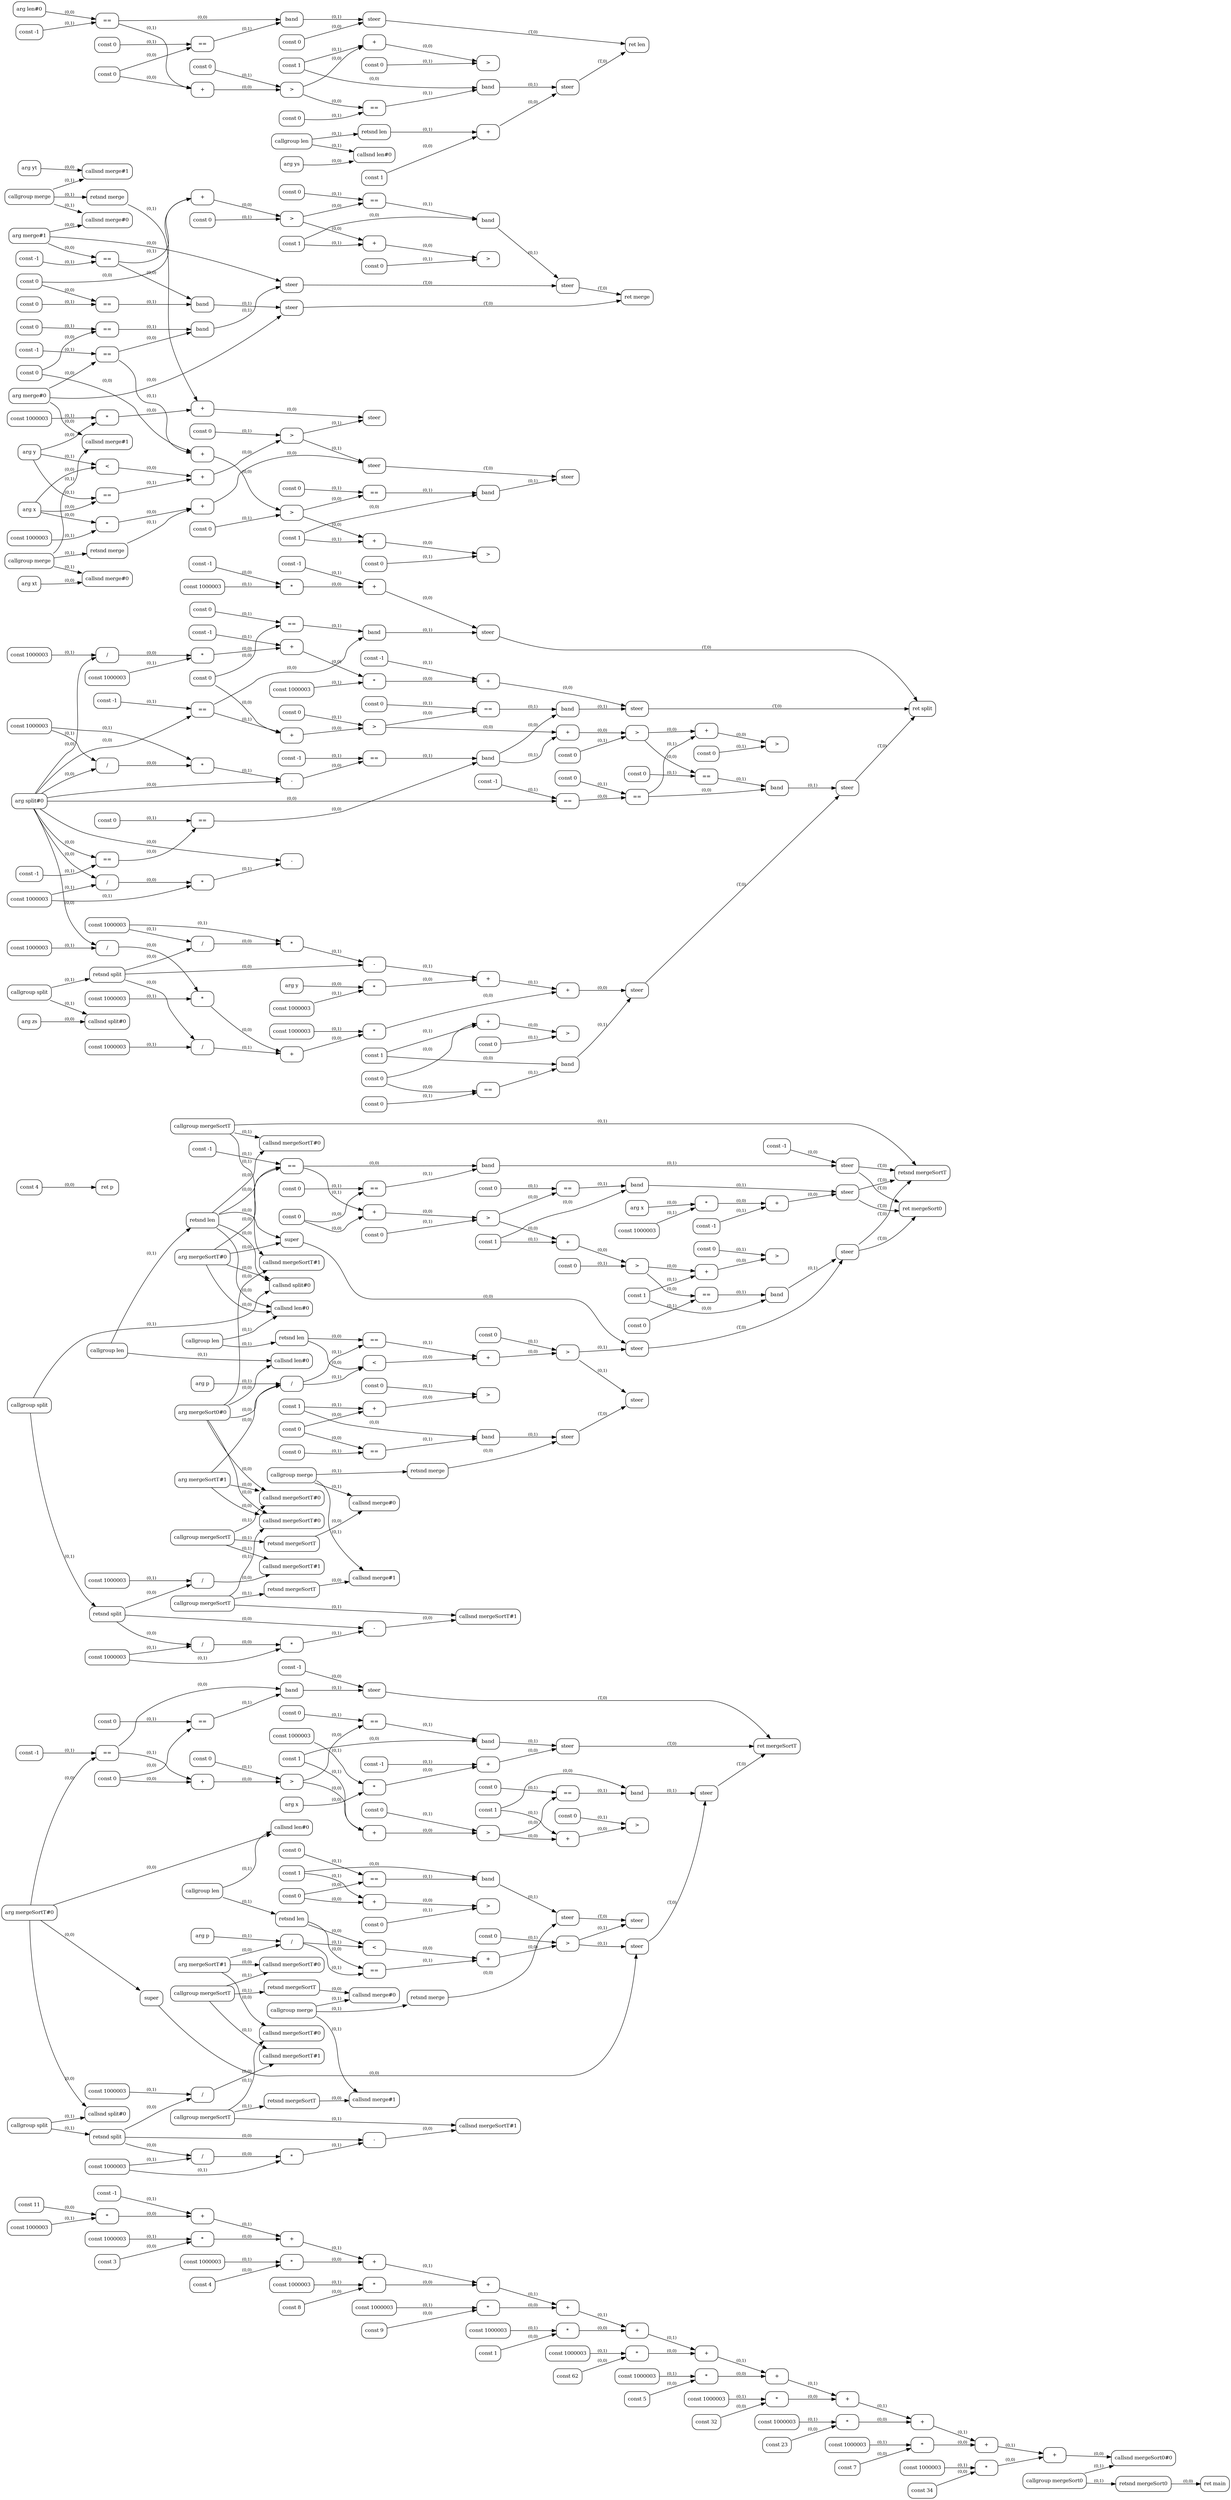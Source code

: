 digraph G {
  rankdir=LR;
  node [shape=box, style=rounded, fontsize=12];
  n0 [label="const -1"];
  n1 [label="const 34"];
  n2 [label="const 7"];
  n3 [label="const 23"];
  n4 [label="const 32"];
  n5 [label="const 5"];
  n6 [label="const 62"];
  n7 [label="const 1"];
  n8 [label="const 9"];
  n9 [label="const 8"];
  n10 [label="const 4"];
  n11 [label="const 3"];
  n12 [label="const 11"];
  n13 [label="const 1000003"];
  n14 [label="*"];
  n15 [label="+"];
  n16 [label="const 1000003"];
  n17 [label="*"];
  n18 [label="+"];
  n19 [label="const 1000003"];
  n20 [label="*"];
  n21 [label="+"];
  n22 [label="const 1000003"];
  n23 [label="*"];
  n24 [label="+"];
  n25 [label="const 1000003"];
  n26 [label="*"];
  n27 [label="+"];
  n28 [label="const 1000003"];
  n29 [label="*"];
  n30 [label="+"];
  n31 [label="const 1000003"];
  n32 [label="*"];
  n33 [label="+"];
  n34 [label="const 1000003"];
  n35 [label="*"];
  n36 [label="+"];
  n37 [label="const 1000003"];
  n38 [label="*"];
  n39 [label="+"];
  n40 [label="const 1000003"];
  n41 [label="*"];
  n42 [label="+"];
  n43 [label="const 1000003"];
  n44 [label="*"];
  n45 [label="+"];
  n46 [label="const 1000003"];
  n47 [label="*"];
  n48 [label="+"];
  n49 [label="callgroup mergeSort0"];
  n50 [label="callsnd mergeSort0#0"];
  n51 [label="retsnd mergeSort0"];
  n52 [label="ret main"];
  n53 [label="arg mergeSortT#0"];
  n54 [label="arg mergeSortT#1"];
  n55 [label="const 0"];
  n56 [label="const -1"];
  n57 [label="=="];
  n58 [label="const 0"];
  n59 [label="=="];
  n60 [label="band"];
  n61 [label="const -1"];
  n62 [label="steer"];
  n63 [label="+"];
  n64 [label="const 0"];
  n65 [label=">"];
  n66 [label="const 1"];
  n67 [label="const 0"];
  n68 [label="=="];
  n69 [label="band"];
  n70 [label="const -1"];
  n71 [label="arg x"];
  n72 [label="const 1000003"];
  n73 [label="*"];
  n74 [label="+"];
  n75 [label="steer"];
  n76 [label="+"];
  n77 [label="const 0"];
  n78 [label=">"];
  n79 [label="const 1"];
  n80 [label="const 0"];
  n81 [label="=="];
  n82 [label="band"];
  n83 [label="callgroup len"];
  n84 [label="callsnd len#0"];
  n85 [label="retsnd len"];
  n86 [label="arg p"];
  n87 [label="/"];
  n88 [label="<"];
  n89 [label="=="];
  n90 [label="+"];
  n91 [label="const 0"];
  n92 [label=">"];
  n93 [label="super"];
  n94 [label="callgroup split"];
  n95 [label="callsnd split#0"];
  n96 [label="retsnd split"];
  n97 [label="const 0"];
  n98 [label="const 1000003"];
  n99 [label="/"];
  n100 [label="const 1000003"];
  n101 [label="/"];
  n102 [label="*"];
  n103 [label="-"];
  n104 [label="const 1"];
  n105 [label="const 0"];
  n106 [label="=="];
  n107 [label="band"];
  n108 [label="callgroup mergeSortT"];
  n109 [label="callsnd mergeSortT#0"];
  n110 [label="callsnd mergeSortT#1"];
  n111 [label="retsnd mergeSortT"];
  n112 [label="callgroup mergeSortT"];
  n113 [label="callsnd mergeSortT#0"];
  n114 [label="callsnd mergeSortT#1"];
  n115 [label="retsnd mergeSortT"];
  n116 [label="callgroup merge"];
  n117 [label="callsnd merge#0"];
  n118 [label="callsnd merge#1"];
  n119 [label="retsnd merge"];
  n120 [label="steer"];
  n121 [label="+"];
  n122 [label="const 0"];
  n123 [label=">"];
  n124 [label="steer"];
  n125 [label="steer"];
  n126 [label="steer"];
  n127 [label="+"];
  n128 [label="const 0"];
  n129 [label=">"];
  n130 [label="ret mergeSortT"];
  n131 [label="arg mergeSort0#0"];
  n132 [label="callgroup len"];
  n133 [label="callsnd len#0"];
  n134 [label="retsnd len"];
  n135 [label="callgroup mergeSortT"];
  n136 [label="callsnd mergeSortT#0"];
  n137 [label="callsnd mergeSortT#1"];
  n138 [label="retsnd mergeSortT"];
  n139 [label="arg mergeSortT#0"];
  n140 [label="arg mergeSortT#1"];
  n141 [label="const 0"];
  n142 [label="const -1"];
  n143 [label="=="];
  n144 [label="const 0"];
  n145 [label="=="];
  n146 [label="band"];
  n147 [label="const -1"];
  n148 [label="steer"];
  n149 [label="+"];
  n150 [label="const 0"];
  n151 [label=">"];
  n152 [label="const 1"];
  n153 [label="const 0"];
  n154 [label="=="];
  n155 [label="band"];
  n156 [label="const -1"];
  n157 [label="arg x"];
  n158 [label="const 1000003"];
  n159 [label="*"];
  n160 [label="+"];
  n161 [label="steer"];
  n162 [label="+"];
  n163 [label="const 0"];
  n164 [label=">"];
  n165 [label="const 1"];
  n166 [label="const 0"];
  n167 [label="=="];
  n168 [label="band"];
  n169 [label="callgroup len"];
  n170 [label="callsnd len#0"];
  n171 [label="retsnd len"];
  n172 [label="arg p"];
  n173 [label="/"];
  n174 [label="<"];
  n175 [label="=="];
  n176 [label="+"];
  n177 [label="const 0"];
  n178 [label=">"];
  n179 [label="super"];
  n180 [label="callgroup split"];
  n181 [label="callsnd split#0"];
  n182 [label="retsnd split"];
  n183 [label="const 0"];
  n184 [label="const 1000003"];
  n185 [label="/"];
  n186 [label="const 1000003"];
  n187 [label="/"];
  n188 [label="*"];
  n189 [label="-"];
  n190 [label="const 1"];
  n191 [label="const 0"];
  n192 [label="=="];
  n193 [label="band"];
  n194 [label="callgroup mergeSortT"];
  n195 [label="callsnd mergeSortT#0"];
  n196 [label="callsnd mergeSortT#1"];
  n197 [label="retsnd mergeSortT"];
  n198 [label="callgroup mergeSortT"];
  n199 [label="callsnd mergeSortT#0"];
  n200 [label="callsnd mergeSortT#1"];
  n201 [label="retsnd mergeSortT"];
  n202 [label="callgroup merge"];
  n203 [label="callsnd merge#0"];
  n204 [label="callsnd merge#1"];
  n205 [label="retsnd merge"];
  n206 [label="steer"];
  n207 [label="+"];
  n208 [label="const 0"];
  n209 [label=">"];
  n210 [label="steer"];
  n211 [label="steer"];
  n212 [label="steer"];
  n213 [label="+"];
  n214 [label="const 0"];
  n215 [label=">"];
  n216 [label="ret mergeSort0"];
  n217 [label="const 4"];
  n218 [label="ret p"];
  n219 [label="arg split#0"];
  n220 [label="const 0"];
  n221 [label="const -1"];
  n222 [label="=="];
  n223 [label="const 0"];
  n224 [label="=="];
  n225 [label="band"];
  n226 [label="const -1"];
  n227 [label="const -1"];
  n228 [label="const 1000003"];
  n229 [label="*"];
  n230 [label="+"];
  n231 [label="steer"];
  n232 [label="+"];
  n233 [label="const 0"];
  n234 [label=">"];
  n235 [label="const -1"];
  n236 [label="=="];
  n237 [label="const 0"];
  n238 [label="=="];
  n239 [label="const 1000003"];
  n240 [label="/"];
  n241 [label="*"];
  n242 [label="-"];
  n243 [label="const -1"];
  n244 [label="=="];
  n245 [label="band"];
  n246 [label="const 1000003"];
  n247 [label="/"];
  n248 [label="const 0"];
  n249 [label="=="];
  n250 [label="band"];
  n251 [label="const -1"];
  n252 [label="const 1000003"];
  n253 [label="*"];
  n254 [label="+"];
  n255 [label="const -1"];
  n256 [label="const 1000003"];
  n257 [label="*"];
  n258 [label="+"];
  n259 [label="steer"];
  n260 [label="+"];
  n261 [label="const 0"];
  n262 [label=">"];
  n263 [label="const -1"];
  n264 [label="=="];
  n265 [label="const 0"];
  n266 [label="=="];
  n267 [label="const 1000003"];
  n268 [label="/"];
  n269 [label="const 1000003"];
  n270 [label="/"];
  n271 [label="*"];
  n272 [label="-"];
  n273 [label="const 0"];
  n274 [label="=="];
  n275 [label="band"];
  n276 [label="arg zs"];
  n277 [label="callgroup split"];
  n278 [label="callsnd split#0"];
  n279 [label="retsnd split"];
  n280 [label="const 0"];
  n281 [label="const 1000003"];
  n282 [label="/"];
  n283 [label="const 1000003"];
  n284 [label="/"];
  n285 [label="*"];
  n286 [label="-"];
  n287 [label="const 1"];
  n288 [label="const 0"];
  n289 [label="=="];
  n290 [label="band"];
  n291 [label="const 1000003"];
  n292 [label="*"];
  n293 [label="+"];
  n294 [label="arg y"];
  n295 [label="const 1000003"];
  n296 [label="*"];
  n297 [label="+"];
  n298 [label="const 1000003"];
  n299 [label="*"];
  n300 [label="+"];
  n301 [label="steer"];
  n302 [label="+"];
  n303 [label="const 0"];
  n304 [label=">"];
  n305 [label="steer"];
  n306 [label="+"];
  n307 [label="const 0"];
  n308 [label=">"];
  n309 [label="ret split"];
  n310 [label="arg merge#0"];
  n311 [label="arg merge#1"];
  n312 [label="const 0"];
  n313 [label="const -1"];
  n314 [label="=="];
  n315 [label="const 0"];
  n316 [label="=="];
  n317 [label="band"];
  n318 [label="steer"];
  n319 [label="+"];
  n320 [label="const 0"];
  n321 [label=">"];
  n322 [label="const 1"];
  n323 [label="const 0"];
  n324 [label="=="];
  n325 [label="band"];
  n326 [label="const 0"];
  n327 [label="const -1"];
  n328 [label="=="];
  n329 [label="const 0"];
  n330 [label="=="];
  n331 [label="band"];
  n332 [label="steer"];
  n333 [label="+"];
  n334 [label="const 0"];
  n335 [label=">"];
  n336 [label="const 1"];
  n337 [label="const 0"];
  n338 [label="=="];
  n339 [label="band"];
  n340 [label="arg x"];
  n341 [label="arg y"];
  n342 [label="<"];
  n343 [label="=="];
  n344 [label="+"];
  n345 [label="const 0"];
  n346 [label=">"];
  n347 [label="arg xt"];
  n348 [label="callgroup merge"];
  n349 [label="callsnd merge#0"];
  n350 [label="callsnd merge#1"];
  n351 [label="retsnd merge"];
  n352 [label="const 1000003"];
  n353 [label="*"];
  n354 [label="+"];
  n355 [label="arg yt"];
  n356 [label="callgroup merge"];
  n357 [label="callsnd merge#0"];
  n358 [label="callsnd merge#1"];
  n359 [label="retsnd merge"];
  n360 [label="const 1000003"];
  n361 [label="*"];
  n362 [label="+"];
  n363 [label="steer"];
  n364 [label="steer"];
  n365 [label="steer"];
  n366 [label="+"];
  n367 [label="const 0"];
  n368 [label=">"];
  n369 [label="steer"];
  n370 [label="+"];
  n371 [label="const 0"];
  n372 [label=">"];
  n373 [label="ret merge"];
  n374 [label="arg len#0"];
  n375 [label="const 0"];
  n376 [label="const -1"];
  n377 [label="=="];
  n378 [label="const 0"];
  n379 [label="=="];
  n380 [label="band"];
  n381 [label="const 0"];
  n382 [label="steer"];
  n383 [label="+"];
  n384 [label="const 0"];
  n385 [label=">"];
  n386 [label="const 1"];
  n387 [label="const 0"];
  n388 [label="=="];
  n389 [label="band"];
  n390 [label="const 1"];
  n391 [label="arg ys"];
  n392 [label="callgroup len"];
  n393 [label="callsnd len#0"];
  n394 [label="retsnd len"];
  n395 [label="+"];
  n396 [label="steer"];
  n397 [label="+"];
  n398 [label="const 0"];
  n399 [label=">"];
  n400 [label="ret len"];
  n12 -> n14 [label="(0,0)", fontsize=10];
  n13 -> n14 [label="(0,1)", fontsize=10];
  n14 -> n15 [label="(0,0)", fontsize=10];
  n0 -> n15 [label="(0,1)", fontsize=10];
  n11 -> n17 [label="(0,0)", fontsize=10];
  n16 -> n17 [label="(0,1)", fontsize=10];
  n17 -> n18 [label="(0,0)", fontsize=10];
  n15 -> n18 [label="(0,1)", fontsize=10];
  n10 -> n20 [label="(0,0)", fontsize=10];
  n19 -> n20 [label="(0,1)", fontsize=10];
  n20 -> n21 [label="(0,0)", fontsize=10];
  n18 -> n21 [label="(0,1)", fontsize=10];
  n9 -> n23 [label="(0,0)", fontsize=10];
  n22 -> n23 [label="(0,1)", fontsize=10];
  n23 -> n24 [label="(0,0)", fontsize=10];
  n21 -> n24 [label="(0,1)", fontsize=10];
  n8 -> n26 [label="(0,0)", fontsize=10];
  n25 -> n26 [label="(0,1)", fontsize=10];
  n26 -> n27 [label="(0,0)", fontsize=10];
  n24 -> n27 [label="(0,1)", fontsize=10];
  n7 -> n29 [label="(0,0)", fontsize=10];
  n28 -> n29 [label="(0,1)", fontsize=10];
  n29 -> n30 [label="(0,0)", fontsize=10];
  n27 -> n30 [label="(0,1)", fontsize=10];
  n6 -> n32 [label="(0,0)", fontsize=10];
  n31 -> n32 [label="(0,1)", fontsize=10];
  n32 -> n33 [label="(0,0)", fontsize=10];
  n30 -> n33 [label="(0,1)", fontsize=10];
  n5 -> n35 [label="(0,0)", fontsize=10];
  n34 -> n35 [label="(0,1)", fontsize=10];
  n35 -> n36 [label="(0,0)", fontsize=10];
  n33 -> n36 [label="(0,1)", fontsize=10];
  n4 -> n38 [label="(0,0)", fontsize=10];
  n37 -> n38 [label="(0,1)", fontsize=10];
  n38 -> n39 [label="(0,0)", fontsize=10];
  n36 -> n39 [label="(0,1)", fontsize=10];
  n3 -> n41 [label="(0,0)", fontsize=10];
  n40 -> n41 [label="(0,1)", fontsize=10];
  n41 -> n42 [label="(0,0)", fontsize=10];
  n39 -> n42 [label="(0,1)", fontsize=10];
  n2 -> n44 [label="(0,0)", fontsize=10];
  n43 -> n44 [label="(0,1)", fontsize=10];
  n44 -> n45 [label="(0,0)", fontsize=10];
  n42 -> n45 [label="(0,1)", fontsize=10];
  n1 -> n47 [label="(0,0)", fontsize=10];
  n46 -> n47 [label="(0,1)", fontsize=10];
  n47 -> n48 [label="(0,0)", fontsize=10];
  n45 -> n48 [label="(0,1)", fontsize=10];
  n48 -> n50 [label="(0,0)", fontsize=10];
  n49 -> n50 [label="(0,1)", fontsize=10];
  n49 -> n51 [label="(0,1)", fontsize=10];
  n51 -> n52 [label="(0,0)", fontsize=10];
  n53 -> n57 [label="(0,0)", fontsize=10];
  n56 -> n57 [label="(0,1)", fontsize=10];
  n55 -> n59 [label="(0,0)", fontsize=10];
  n58 -> n59 [label="(0,1)", fontsize=10];
  n57 -> n60 [label="(0,0)", fontsize=10];
  n59 -> n60 [label="(0,1)", fontsize=10];
  n61 -> n62 [label="(0,0)", fontsize=10];
  n60 -> n62 [label="(0,1)", fontsize=10];
  n55 -> n63 [label="(0,0)", fontsize=10];
  n57 -> n63 [label="(0,1)", fontsize=10];
  n63 -> n65 [label="(0,0)", fontsize=10];
  n64 -> n65 [label="(0,1)", fontsize=10];
  n65 -> n68 [label="(0,0)", fontsize=10];
  n67 -> n68 [label="(0,1)", fontsize=10];
  n66 -> n69 [label="(0,0)", fontsize=10];
  n68 -> n69 [label="(0,1)", fontsize=10];
  n71 -> n73 [label="(0,0)", fontsize=10];
  n72 -> n73 [label="(0,1)", fontsize=10];
  n73 -> n74 [label="(0,0)", fontsize=10];
  n70 -> n74 [label="(0,1)", fontsize=10];
  n74 -> n75 [label="(0,0)", fontsize=10];
  n69 -> n75 [label="(0,1)", fontsize=10];
  n65 -> n76 [label="(0,0)", fontsize=10];
  n66 -> n76 [label="(0,1)", fontsize=10];
  n76 -> n78 [label="(0,0)", fontsize=10];
  n77 -> n78 [label="(0,1)", fontsize=10];
  n78 -> n81 [label="(0,0)", fontsize=10];
  n80 -> n81 [label="(0,1)", fontsize=10];
  n79 -> n82 [label="(0,0)", fontsize=10];
  n81 -> n82 [label="(0,1)", fontsize=10];
  n53 -> n84 [label="(0,0)", fontsize=10];
  n83 -> n84 [label="(0,1)", fontsize=10];
  n83 -> n85 [label="(0,1)", fontsize=10];
  n54 -> n87 [label="(0,0)", fontsize=10];
  n86 -> n87 [label="(0,1)", fontsize=10];
  n85 -> n88 [label="(0,0)", fontsize=10];
  n87 -> n88 [label="(0,1)", fontsize=10];
  n85 -> n89 [label="(0,0)", fontsize=10];
  n87 -> n89 [label="(0,1)", fontsize=10];
  n88 -> n90 [label="(0,0)", fontsize=10];
  n89 -> n90 [label="(0,1)", fontsize=10];
  n90 -> n92 [label="(0,0)", fontsize=10];
  n91 -> n92 [label="(0,1)", fontsize=10];
  n53 -> n93 [label="(0,0)", fontsize=10];
  n53 -> n95 [label="(0,0)", fontsize=10];
  n94 -> n95 [label="(0,1)", fontsize=10];
  n94 -> n96 [label="(0,1)", fontsize=10];
  n96 -> n99 [label="(0,0)", fontsize=10];
  n98 -> n99 [label="(0,1)", fontsize=10];
  n96 -> n101 [label="(0,0)", fontsize=10];
  n100 -> n101 [label="(0,1)", fontsize=10];
  n101 -> n102 [label="(0,0)", fontsize=10];
  n100 -> n102 [label="(0,1)", fontsize=10];
  n96 -> n103 [label="(0,0)", fontsize=10];
  n102 -> n103 [label="(0,1)", fontsize=10];
  n97 -> n106 [label="(0,0)", fontsize=10];
  n105 -> n106 [label="(0,1)", fontsize=10];
  n104 -> n107 [label="(0,0)", fontsize=10];
  n106 -> n107 [label="(0,1)", fontsize=10];
  n54 -> n109 [label="(0,0)", fontsize=10];
  n108 -> n109 [label="(0,1)", fontsize=10];
  n99 -> n110 [label="(0,0)", fontsize=10];
  n108 -> n110 [label="(0,1)", fontsize=10];
  n108 -> n111 [label="(0,1)", fontsize=10];
  n54 -> n113 [label="(0,0)", fontsize=10];
  n112 -> n113 [label="(0,1)", fontsize=10];
  n103 -> n114 [label="(0,0)", fontsize=10];
  n112 -> n114 [label="(0,1)", fontsize=10];
  n112 -> n115 [label="(0,1)", fontsize=10];
  n111 -> n117 [label="(0,0)", fontsize=10];
  n116 -> n117 [label="(0,1)", fontsize=10];
  n115 -> n118 [label="(0,0)", fontsize=10];
  n116 -> n118 [label="(0,1)", fontsize=10];
  n116 -> n119 [label="(0,1)", fontsize=10];
  n119 -> n120 [label="(0,0)", fontsize=10];
  n107 -> n120 [label="(0,1)", fontsize=10];
  n97 -> n121 [label="(0,0)", fontsize=10];
  n104 -> n121 [label="(0,1)", fontsize=10];
  n121 -> n123 [label="(0,0)", fontsize=10];
  n122 -> n123 [label="(0,1)", fontsize=10];
  n93 -> n124 [label="(0,0)", fontsize=10];
  n92 -> n124 [label="(0,1)", fontsize=10];
  n120 -> n125 [label="(T,0)", fontsize=10];
  n92 -> n125 [label="(0,1)", fontsize=10];
  n124 -> n126 [label="(T,0)", fontsize=10];
  n82 -> n126 [label="(0,1)", fontsize=10];
  n78 -> n127 [label="(0,0)", fontsize=10];
  n79 -> n127 [label="(0,1)", fontsize=10];
  n127 -> n129 [label="(0,0)", fontsize=10];
  n128 -> n129 [label="(0,1)", fontsize=10];
  n62 -> n130 [label="(T,0)", fontsize=10];
  n75 -> n130 [label="(T,0)", fontsize=10];
  n126 -> n130 [label="(T,0)", fontsize=10];
  n131 -> n133 [label="(0,0)", fontsize=10];
  n132 -> n133 [label="(0,1)", fontsize=10];
  n132 -> n134 [label="(0,1)", fontsize=10];
  n134 -> n136 [label="(0,0)", fontsize=10];
  n135 -> n136 [label="(0,1)", fontsize=10];
  n131 -> n137 [label="(0,0)", fontsize=10];
  n135 -> n137 [label="(0,1)", fontsize=10];
  n148 -> n138 [label="(T,0)", fontsize=10];
  n161 -> n138 [label="(T,0)", fontsize=10];
  n212 -> n138 [label="(T,0)", fontsize=10];
  n135 -> n138 [label="(0,1)", fontsize=10];
  n134 -> n143 [label="(0,0)", fontsize=10];
  n139 -> n143 [label="(0,0)", fontsize=10];
  n142 -> n143 [label="(0,1)", fontsize=10];
  n141 -> n145 [label="(0,0)", fontsize=10];
  n144 -> n145 [label="(0,1)", fontsize=10];
  n143 -> n146 [label="(0,0)", fontsize=10];
  n145 -> n146 [label="(0,1)", fontsize=10];
  n147 -> n148 [label="(0,0)", fontsize=10];
  n146 -> n148 [label="(0,1)", fontsize=10];
  n141 -> n149 [label="(0,0)", fontsize=10];
  n143 -> n149 [label="(0,1)", fontsize=10];
  n149 -> n151 [label="(0,0)", fontsize=10];
  n150 -> n151 [label="(0,1)", fontsize=10];
  n151 -> n154 [label="(0,0)", fontsize=10];
  n153 -> n154 [label="(0,1)", fontsize=10];
  n152 -> n155 [label="(0,0)", fontsize=10];
  n154 -> n155 [label="(0,1)", fontsize=10];
  n157 -> n159 [label="(0,0)", fontsize=10];
  n158 -> n159 [label="(0,1)", fontsize=10];
  n159 -> n160 [label="(0,0)", fontsize=10];
  n156 -> n160 [label="(0,1)", fontsize=10];
  n160 -> n161 [label="(0,0)", fontsize=10];
  n155 -> n161 [label="(0,1)", fontsize=10];
  n151 -> n162 [label="(0,0)", fontsize=10];
  n152 -> n162 [label="(0,1)", fontsize=10];
  n162 -> n164 [label="(0,0)", fontsize=10];
  n163 -> n164 [label="(0,1)", fontsize=10];
  n164 -> n167 [label="(0,0)", fontsize=10];
  n166 -> n167 [label="(0,1)", fontsize=10];
  n165 -> n168 [label="(0,0)", fontsize=10];
  n167 -> n168 [label="(0,1)", fontsize=10];
  n134 -> n170 [label="(0,0)", fontsize=10];
  n139 -> n170 [label="(0,0)", fontsize=10];
  n169 -> n170 [label="(0,1)", fontsize=10];
  n169 -> n171 [label="(0,1)", fontsize=10];
  n131 -> n173 [label="(0,0)", fontsize=10];
  n140 -> n173 [label="(0,0)", fontsize=10];
  n172 -> n173 [label="(0,1)", fontsize=10];
  n171 -> n174 [label="(0,0)", fontsize=10];
  n173 -> n174 [label="(0,1)", fontsize=10];
  n171 -> n175 [label="(0,0)", fontsize=10];
  n173 -> n175 [label="(0,1)", fontsize=10];
  n174 -> n176 [label="(0,0)", fontsize=10];
  n175 -> n176 [label="(0,1)", fontsize=10];
  n176 -> n178 [label="(0,0)", fontsize=10];
  n177 -> n178 [label="(0,1)", fontsize=10];
  n134 -> n179 [label="(0,0)", fontsize=10];
  n139 -> n179 [label="(0,0)", fontsize=10];
  n134 -> n181 [label="(0,0)", fontsize=10];
  n139 -> n181 [label="(0,0)", fontsize=10];
  n180 -> n181 [label="(0,1)", fontsize=10];
  n180 -> n182 [label="(0,1)", fontsize=10];
  n182 -> n185 [label="(0,0)", fontsize=10];
  n184 -> n185 [label="(0,1)", fontsize=10];
  n182 -> n187 [label="(0,0)", fontsize=10];
  n186 -> n187 [label="(0,1)", fontsize=10];
  n187 -> n188 [label="(0,0)", fontsize=10];
  n186 -> n188 [label="(0,1)", fontsize=10];
  n182 -> n189 [label="(0,0)", fontsize=10];
  n188 -> n189 [label="(0,1)", fontsize=10];
  n183 -> n192 [label="(0,0)", fontsize=10];
  n191 -> n192 [label="(0,1)", fontsize=10];
  n190 -> n193 [label="(0,0)", fontsize=10];
  n192 -> n193 [label="(0,1)", fontsize=10];
  n131 -> n195 [label="(0,0)", fontsize=10];
  n140 -> n195 [label="(0,0)", fontsize=10];
  n194 -> n195 [label="(0,1)", fontsize=10];
  n185 -> n196 [label="(0,0)", fontsize=10];
  n194 -> n196 [label="(0,1)", fontsize=10];
  n194 -> n197 [label="(0,1)", fontsize=10];
  n131 -> n199 [label="(0,0)", fontsize=10];
  n140 -> n199 [label="(0,0)", fontsize=10];
  n198 -> n199 [label="(0,1)", fontsize=10];
  n189 -> n200 [label="(0,0)", fontsize=10];
  n198 -> n200 [label="(0,1)", fontsize=10];
  n198 -> n201 [label="(0,1)", fontsize=10];
  n197 -> n203 [label="(0,0)", fontsize=10];
  n202 -> n203 [label="(0,1)", fontsize=10];
  n201 -> n204 [label="(0,0)", fontsize=10];
  n202 -> n204 [label="(0,1)", fontsize=10];
  n202 -> n205 [label="(0,1)", fontsize=10];
  n205 -> n206 [label="(0,0)", fontsize=10];
  n193 -> n206 [label="(0,1)", fontsize=10];
  n183 -> n207 [label="(0,0)", fontsize=10];
  n190 -> n207 [label="(0,1)", fontsize=10];
  n207 -> n209 [label="(0,0)", fontsize=10];
  n208 -> n209 [label="(0,1)", fontsize=10];
  n179 -> n210 [label="(0,0)", fontsize=10];
  n178 -> n210 [label="(0,1)", fontsize=10];
  n206 -> n211 [label="(T,0)", fontsize=10];
  n178 -> n211 [label="(0,1)", fontsize=10];
  n210 -> n212 [label="(T,0)", fontsize=10];
  n168 -> n212 [label="(0,1)", fontsize=10];
  n164 -> n213 [label="(0,0)", fontsize=10];
  n165 -> n213 [label="(0,1)", fontsize=10];
  n213 -> n215 [label="(0,0)", fontsize=10];
  n214 -> n215 [label="(0,1)", fontsize=10];
  n148 -> n216 [label="(T,0)", fontsize=10];
  n161 -> n216 [label="(T,0)", fontsize=10];
  n212 -> n216 [label="(T,0)", fontsize=10];
  n217 -> n218 [label="(0,0)", fontsize=10];
  n219 -> n222 [label="(0,0)", fontsize=10];
  n221 -> n222 [label="(0,1)", fontsize=10];
  n220 -> n224 [label="(0,0)", fontsize=10];
  n223 -> n224 [label="(0,1)", fontsize=10];
  n222 -> n225 [label="(0,0)", fontsize=10];
  n224 -> n225 [label="(0,1)", fontsize=10];
  n226 -> n229 [label="(0,0)", fontsize=10];
  n228 -> n229 [label="(0,1)", fontsize=10];
  n229 -> n230 [label="(0,0)", fontsize=10];
  n227 -> n230 [label="(0,1)", fontsize=10];
  n230 -> n231 [label="(0,0)", fontsize=10];
  n225 -> n231 [label="(0,1)", fontsize=10];
  n220 -> n232 [label="(0,0)", fontsize=10];
  n222 -> n232 [label="(0,1)", fontsize=10];
  n232 -> n234 [label="(0,0)", fontsize=10];
  n233 -> n234 [label="(0,1)", fontsize=10];
  n219 -> n236 [label="(0,0)", fontsize=10];
  n235 -> n236 [label="(0,1)", fontsize=10];
  n236 -> n238 [label="(0,0)", fontsize=10];
  n237 -> n238 [label="(0,1)", fontsize=10];
  n219 -> n240 [label="(0,0)", fontsize=10];
  n239 -> n240 [label="(0,1)", fontsize=10];
  n240 -> n241 [label="(0,0)", fontsize=10];
  n239 -> n241 [label="(0,1)", fontsize=10];
  n219 -> n242 [label="(0,0)", fontsize=10];
  n241 -> n242 [label="(0,1)", fontsize=10];
  n242 -> n244 [label="(0,0)", fontsize=10];
  n243 -> n244 [label="(0,1)", fontsize=10];
  n238 -> n245 [label="(0,0)", fontsize=10];
  n244 -> n245 [label="(0,1)", fontsize=10];
  n219 -> n247 [label="(0,0)", fontsize=10];
  n246 -> n247 [label="(0,1)", fontsize=10];
  n234 -> n249 [label="(0,0)", fontsize=10];
  n248 -> n249 [label="(0,1)", fontsize=10];
  n245 -> n250 [label="(0,0)", fontsize=10];
  n249 -> n250 [label="(0,1)", fontsize=10];
  n247 -> n253 [label="(0,0)", fontsize=10];
  n252 -> n253 [label="(0,1)", fontsize=10];
  n253 -> n254 [label="(0,0)", fontsize=10];
  n251 -> n254 [label="(0,1)", fontsize=10];
  n254 -> n257 [label="(0,0)", fontsize=10];
  n256 -> n257 [label="(0,1)", fontsize=10];
  n257 -> n258 [label="(0,0)", fontsize=10];
  n255 -> n258 [label="(0,1)", fontsize=10];
  n258 -> n259 [label="(0,0)", fontsize=10];
  n250 -> n259 [label="(0,1)", fontsize=10];
  n234 -> n260 [label="(0,0)", fontsize=10];
  n245 -> n260 [label="(0,1)", fontsize=10];
  n260 -> n262 [label="(0,0)", fontsize=10];
  n261 -> n262 [label="(0,1)", fontsize=10];
  n219 -> n264 [label="(0,0)", fontsize=10];
  n263 -> n264 [label="(0,1)", fontsize=10];
  n264 -> n266 [label="(0,0)", fontsize=10];
  n265 -> n266 [label="(0,1)", fontsize=10];
  n219 -> n268 [label="(0,0)", fontsize=10];
  n267 -> n268 [label="(0,1)", fontsize=10];
  n219 -> n270 [label="(0,0)", fontsize=10];
  n269 -> n270 [label="(0,1)", fontsize=10];
  n270 -> n271 [label="(0,0)", fontsize=10];
  n269 -> n271 [label="(0,1)", fontsize=10];
  n219 -> n272 [label="(0,0)", fontsize=10];
  n271 -> n272 [label="(0,1)", fontsize=10];
  n262 -> n274 [label="(0,0)", fontsize=10];
  n273 -> n274 [label="(0,1)", fontsize=10];
  n266 -> n275 [label="(0,0)", fontsize=10];
  n274 -> n275 [label="(0,1)", fontsize=10];
  n276 -> n278 [label="(0,0)", fontsize=10];
  n277 -> n278 [label="(0,1)", fontsize=10];
  n277 -> n279 [label="(0,1)", fontsize=10];
  n279 -> n282 [label="(0,0)", fontsize=10];
  n281 -> n282 [label="(0,1)", fontsize=10];
  n279 -> n284 [label="(0,0)", fontsize=10];
  n283 -> n284 [label="(0,1)", fontsize=10];
  n284 -> n285 [label="(0,0)", fontsize=10];
  n283 -> n285 [label="(0,1)", fontsize=10];
  n279 -> n286 [label="(0,0)", fontsize=10];
  n285 -> n286 [label="(0,1)", fontsize=10];
  n280 -> n289 [label="(0,0)", fontsize=10];
  n288 -> n289 [label="(0,1)", fontsize=10];
  n287 -> n290 [label="(0,0)", fontsize=10];
  n289 -> n290 [label="(0,1)", fontsize=10];
  n268 -> n292 [label="(0,0)", fontsize=10];
  n291 -> n292 [label="(0,1)", fontsize=10];
  n292 -> n293 [label="(0,0)", fontsize=10];
  n282 -> n293 [label="(0,1)", fontsize=10];
  n294 -> n296 [label="(0,0)", fontsize=10];
  n295 -> n296 [label="(0,1)", fontsize=10];
  n296 -> n297 [label="(0,0)", fontsize=10];
  n286 -> n297 [label="(0,1)", fontsize=10];
  n293 -> n299 [label="(0,0)", fontsize=10];
  n298 -> n299 [label="(0,1)", fontsize=10];
  n299 -> n300 [label="(0,0)", fontsize=10];
  n297 -> n300 [label="(0,1)", fontsize=10];
  n300 -> n301 [label="(0,0)", fontsize=10];
  n290 -> n301 [label="(0,1)", fontsize=10];
  n280 -> n302 [label="(0,0)", fontsize=10];
  n287 -> n302 [label="(0,1)", fontsize=10];
  n302 -> n304 [label="(0,0)", fontsize=10];
  n303 -> n304 [label="(0,1)", fontsize=10];
  n301 -> n305 [label="(T,0)", fontsize=10];
  n275 -> n305 [label="(0,1)", fontsize=10];
  n262 -> n306 [label="(0,0)", fontsize=10];
  n266 -> n306 [label="(0,1)", fontsize=10];
  n306 -> n308 [label="(0,0)", fontsize=10];
  n307 -> n308 [label="(0,1)", fontsize=10];
  n231 -> n309 [label="(T,0)", fontsize=10];
  n259 -> n309 [label="(T,0)", fontsize=10];
  n305 -> n309 [label="(T,0)", fontsize=10];
  n311 -> n314 [label="(0,0)", fontsize=10];
  n313 -> n314 [label="(0,1)", fontsize=10];
  n312 -> n316 [label="(0,0)", fontsize=10];
  n315 -> n316 [label="(0,1)", fontsize=10];
  n314 -> n317 [label="(0,0)", fontsize=10];
  n316 -> n317 [label="(0,1)", fontsize=10];
  n310 -> n318 [label="(0,0)", fontsize=10];
  n317 -> n318 [label="(0,1)", fontsize=10];
  n312 -> n319 [label="(0,0)", fontsize=10];
  n314 -> n319 [label="(0,1)", fontsize=10];
  n319 -> n321 [label="(0,0)", fontsize=10];
  n320 -> n321 [label="(0,1)", fontsize=10];
  n321 -> n324 [label="(0,0)", fontsize=10];
  n323 -> n324 [label="(0,1)", fontsize=10];
  n322 -> n325 [label="(0,0)", fontsize=10];
  n324 -> n325 [label="(0,1)", fontsize=10];
  n310 -> n328 [label="(0,0)", fontsize=10];
  n327 -> n328 [label="(0,1)", fontsize=10];
  n326 -> n330 [label="(0,0)", fontsize=10];
  n329 -> n330 [label="(0,1)", fontsize=10];
  n328 -> n331 [label="(0,0)", fontsize=10];
  n330 -> n331 [label="(0,1)", fontsize=10];
  n311 -> n332 [label="(0,0)", fontsize=10];
  n331 -> n332 [label="(0,1)", fontsize=10];
  n326 -> n333 [label="(0,0)", fontsize=10];
  n328 -> n333 [label="(0,1)", fontsize=10];
  n333 -> n335 [label="(0,0)", fontsize=10];
  n334 -> n335 [label="(0,1)", fontsize=10];
  n335 -> n338 [label="(0,0)", fontsize=10];
  n337 -> n338 [label="(0,1)", fontsize=10];
  n336 -> n339 [label="(0,0)", fontsize=10];
  n338 -> n339 [label="(0,1)", fontsize=10];
  n340 -> n342 [label="(0,0)", fontsize=10];
  n341 -> n342 [label="(0,1)", fontsize=10];
  n340 -> n343 [label="(0,0)", fontsize=10];
  n341 -> n343 [label="(0,1)", fontsize=10];
  n342 -> n344 [label="(0,0)", fontsize=10];
  n343 -> n344 [label="(0,1)", fontsize=10];
  n344 -> n346 [label="(0,0)", fontsize=10];
  n345 -> n346 [label="(0,1)", fontsize=10];
  n347 -> n349 [label="(0,0)", fontsize=10];
  n348 -> n349 [label="(0,1)", fontsize=10];
  n310 -> n350 [label="(0,0)", fontsize=10];
  n348 -> n350 [label="(0,1)", fontsize=10];
  n348 -> n351 [label="(0,1)", fontsize=10];
  n340 -> n353 [label="(0,0)", fontsize=10];
  n352 -> n353 [label="(0,1)", fontsize=10];
  n353 -> n354 [label="(0,0)", fontsize=10];
  n351 -> n354 [label="(0,1)", fontsize=10];
  n311 -> n357 [label="(0,0)", fontsize=10];
  n356 -> n357 [label="(0,1)", fontsize=10];
  n355 -> n358 [label="(0,0)", fontsize=10];
  n356 -> n358 [label="(0,1)", fontsize=10];
  n356 -> n359 [label="(0,1)", fontsize=10];
  n341 -> n361 [label="(0,0)", fontsize=10];
  n360 -> n361 [label="(0,1)", fontsize=10];
  n361 -> n362 [label="(0,0)", fontsize=10];
  n359 -> n362 [label="(0,1)", fontsize=10];
  n354 -> n363 [label="(0,0)", fontsize=10];
  n346 -> n363 [label="(0,1)", fontsize=10];
  n362 -> n364 [label="(0,0)", fontsize=10];
  n346 -> n364 [label="(0,1)", fontsize=10];
  n363 -> n365 [label="(T,0)", fontsize=10];
  n339 -> n365 [label="(0,1)", fontsize=10];
  n335 -> n366 [label="(0,0)", fontsize=10];
  n336 -> n366 [label="(0,1)", fontsize=10];
  n366 -> n368 [label="(0,0)", fontsize=10];
  n367 -> n368 [label="(0,1)", fontsize=10];
  n332 -> n369 [label="(T,0)", fontsize=10];
  n325 -> n369 [label="(0,1)", fontsize=10];
  n321 -> n370 [label="(0,0)", fontsize=10];
  n322 -> n370 [label="(0,1)", fontsize=10];
  n370 -> n372 [label="(0,0)", fontsize=10];
  n371 -> n372 [label="(0,1)", fontsize=10];
  n318 -> n373 [label="(T,0)", fontsize=10];
  n369 -> n373 [label="(T,0)", fontsize=10];
  n374 -> n377 [label="(0,0)", fontsize=10];
  n376 -> n377 [label="(0,1)", fontsize=10];
  n375 -> n379 [label="(0,0)", fontsize=10];
  n378 -> n379 [label="(0,1)", fontsize=10];
  n377 -> n380 [label="(0,0)", fontsize=10];
  n379 -> n380 [label="(0,1)", fontsize=10];
  n381 -> n382 [label="(0,0)", fontsize=10];
  n380 -> n382 [label="(0,1)", fontsize=10];
  n375 -> n383 [label="(0,0)", fontsize=10];
  n377 -> n383 [label="(0,1)", fontsize=10];
  n383 -> n385 [label="(0,0)", fontsize=10];
  n384 -> n385 [label="(0,1)", fontsize=10];
  n385 -> n388 [label="(0,0)", fontsize=10];
  n387 -> n388 [label="(0,1)", fontsize=10];
  n386 -> n389 [label="(0,0)", fontsize=10];
  n388 -> n389 [label="(0,1)", fontsize=10];
  n391 -> n393 [label="(0,0)", fontsize=10];
  n392 -> n393 [label="(0,1)", fontsize=10];
  n392 -> n394 [label="(0,1)", fontsize=10];
  n390 -> n395 [label="(0,0)", fontsize=10];
  n394 -> n395 [label="(0,1)", fontsize=10];
  n395 -> n396 [label="(0,0)", fontsize=10];
  n389 -> n396 [label="(0,1)", fontsize=10];
  n385 -> n397 [label="(0,0)", fontsize=10];
  n386 -> n397 [label="(0,1)", fontsize=10];
  n397 -> n399 [label="(0,0)", fontsize=10];
  n398 -> n399 [label="(0,1)", fontsize=10];
  n382 -> n400 [label="(T,0)", fontsize=10];
  n396 -> n400 [label="(T,0)", fontsize=10];
}
